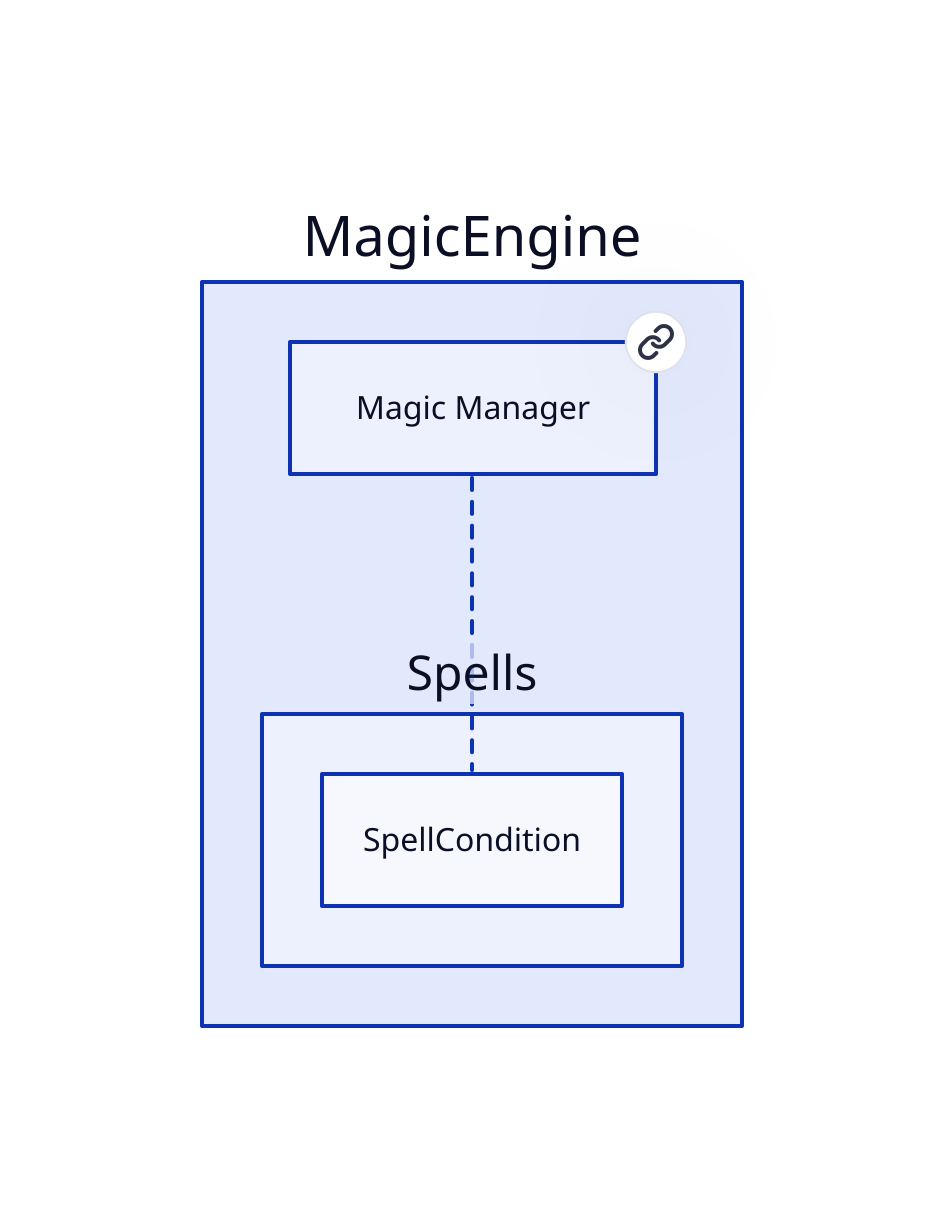 # Nodes :
MagicEngine: {
    MagicManager: Magic Manager {
       link: MagicManager
    }
}

# Links :
MagicEngine.MagicManager -- MagicEngine.Spells.SpellCondition: {style.stroke-dash: 3}
